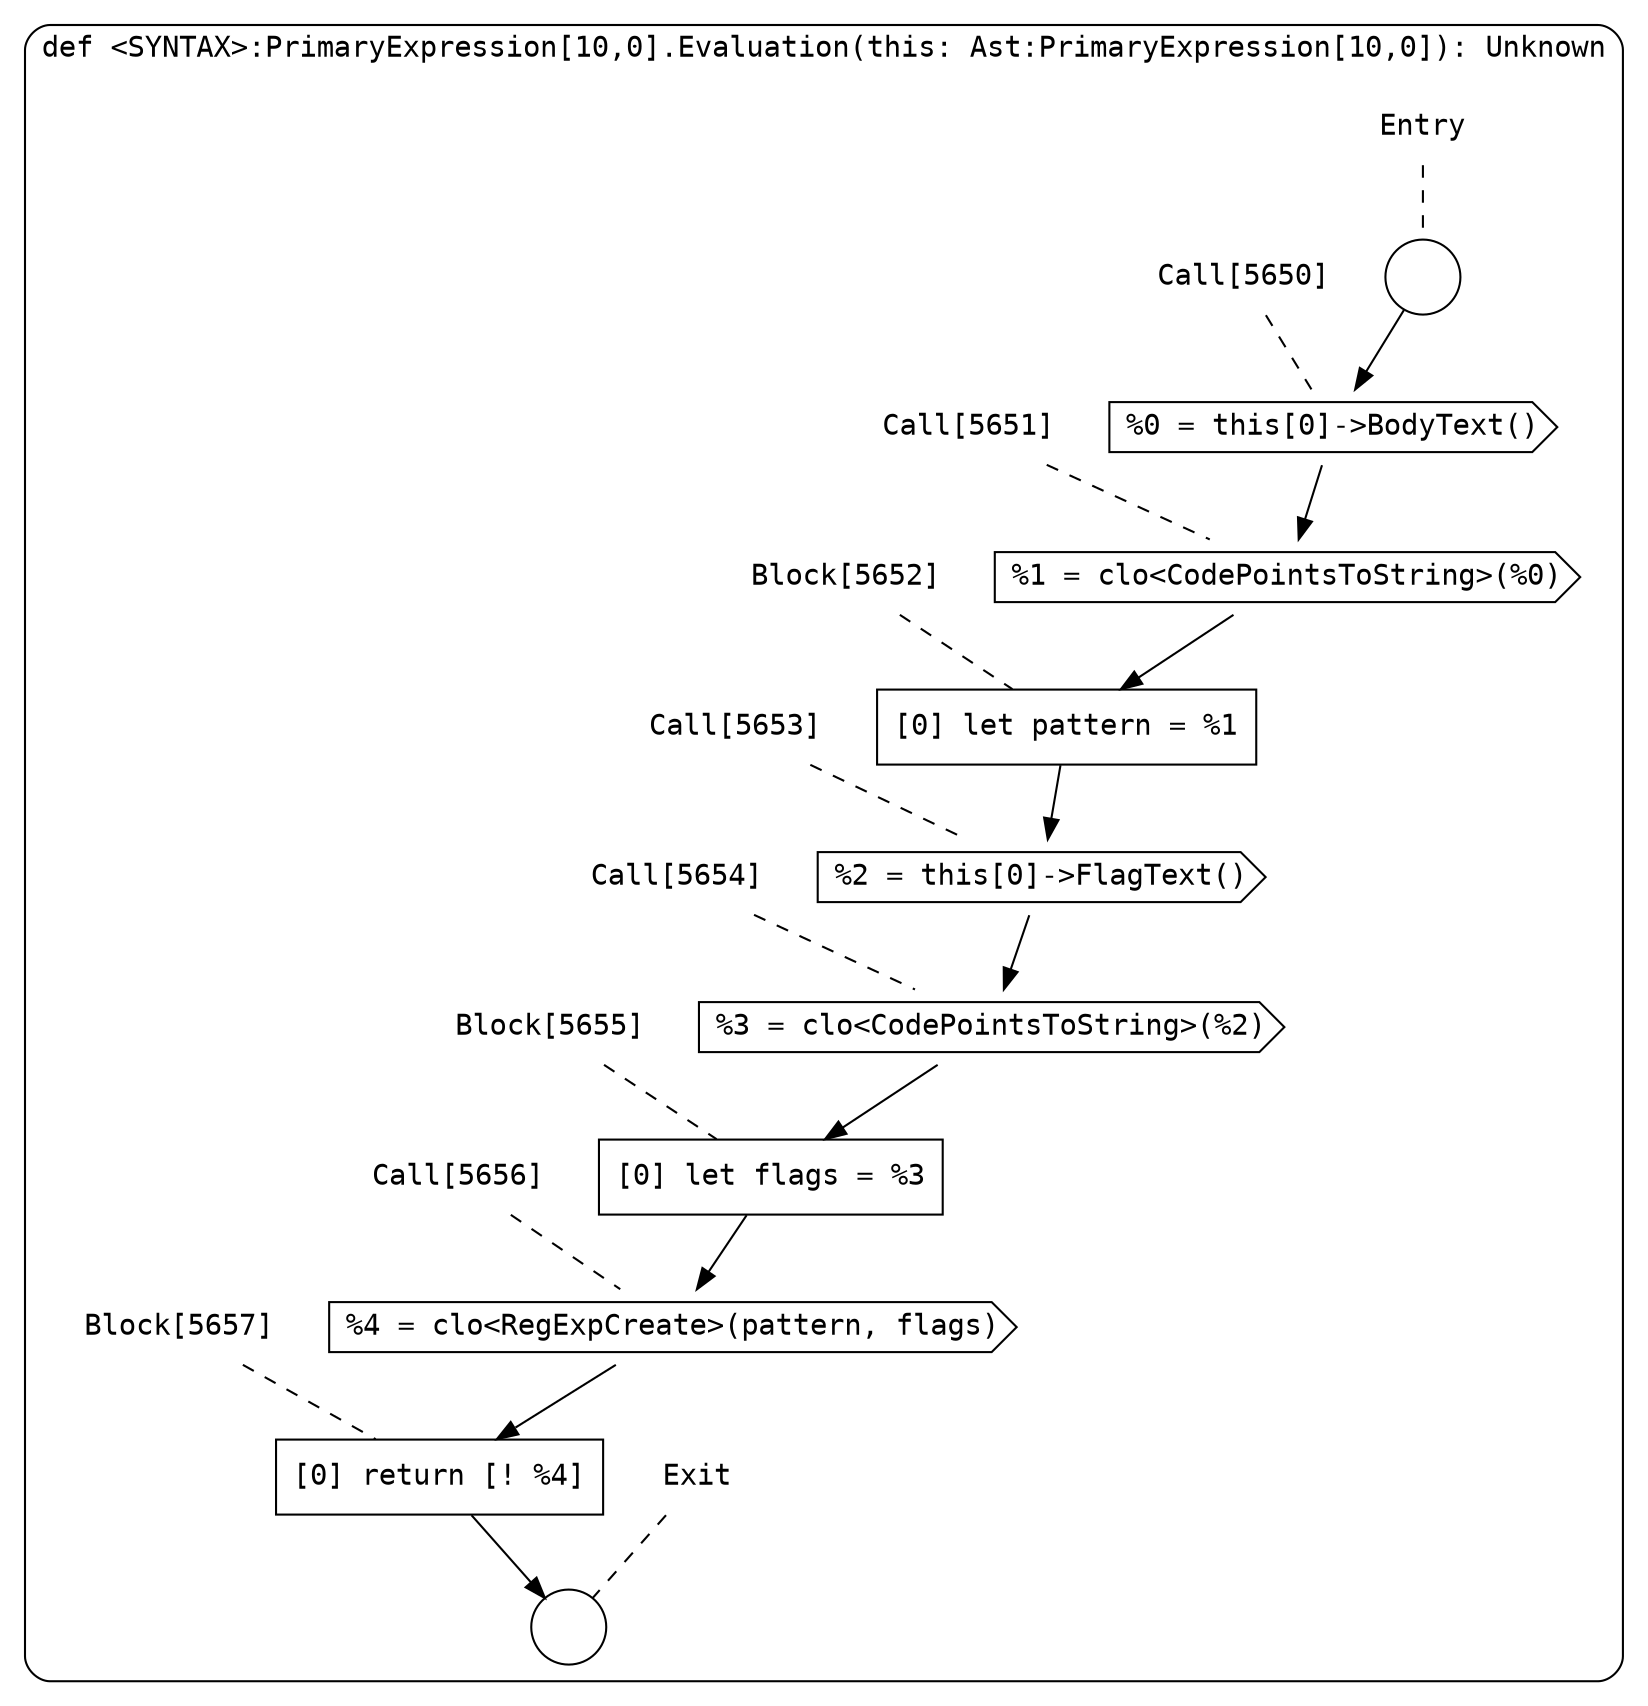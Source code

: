 digraph {
  graph [fontname = "Consolas"]
  node [fontname = "Consolas"]
  edge [fontname = "Consolas"]
  subgraph cluster1238 {
    label = "def <SYNTAX>:PrimaryExpression[10,0].Evaluation(this: Ast:PrimaryExpression[10,0]): Unknown"
    style = rounded
    cluster1238_entry_name [shape=none, label=<<font color="black">Entry</font>>]
    cluster1238_entry_name -> cluster1238_entry [arrowhead=none, color="black", style=dashed]
    cluster1238_entry [shape=circle label=" " color="black" fillcolor="white" style=filled]
    cluster1238_entry -> node5650 [color="black"]
    cluster1238_exit_name [shape=none, label=<<font color="black">Exit</font>>]
    cluster1238_exit_name -> cluster1238_exit [arrowhead=none, color="black", style=dashed]
    cluster1238_exit [shape=circle label=" " color="black" fillcolor="white" style=filled]
    node5650_name [shape=none, label=<<font color="black">Call[5650]</font>>]
    node5650_name -> node5650 [arrowhead=none, color="black", style=dashed]
    node5650 [shape=cds, label=<<font color="black">%0 = this[0]-&gt;BodyText()</font>> color="black" fillcolor="white", style=filled]
    node5650 -> node5651 [color="black"]
    node5651_name [shape=none, label=<<font color="black">Call[5651]</font>>]
    node5651_name -> node5651 [arrowhead=none, color="black", style=dashed]
    node5651 [shape=cds, label=<<font color="black">%1 = clo&lt;CodePointsToString&gt;(%0)</font>> color="black" fillcolor="white", style=filled]
    node5651 -> node5652 [color="black"]
    node5652_name [shape=none, label=<<font color="black">Block[5652]</font>>]
    node5652_name -> node5652 [arrowhead=none, color="black", style=dashed]
    node5652 [shape=box, label=<<font color="black">[0] let pattern = %1<BR ALIGN="LEFT"/></font>> color="black" fillcolor="white", style=filled]
    node5652 -> node5653 [color="black"]
    node5653_name [shape=none, label=<<font color="black">Call[5653]</font>>]
    node5653_name -> node5653 [arrowhead=none, color="black", style=dashed]
    node5653 [shape=cds, label=<<font color="black">%2 = this[0]-&gt;FlagText()</font>> color="black" fillcolor="white", style=filled]
    node5653 -> node5654 [color="black"]
    node5654_name [shape=none, label=<<font color="black">Call[5654]</font>>]
    node5654_name -> node5654 [arrowhead=none, color="black", style=dashed]
    node5654 [shape=cds, label=<<font color="black">%3 = clo&lt;CodePointsToString&gt;(%2)</font>> color="black" fillcolor="white", style=filled]
    node5654 -> node5655 [color="black"]
    node5655_name [shape=none, label=<<font color="black">Block[5655]</font>>]
    node5655_name -> node5655 [arrowhead=none, color="black", style=dashed]
    node5655 [shape=box, label=<<font color="black">[0] let flags = %3<BR ALIGN="LEFT"/></font>> color="black" fillcolor="white", style=filled]
    node5655 -> node5656 [color="black"]
    node5656_name [shape=none, label=<<font color="black">Call[5656]</font>>]
    node5656_name -> node5656 [arrowhead=none, color="black", style=dashed]
    node5656 [shape=cds, label=<<font color="black">%4 = clo&lt;RegExpCreate&gt;(pattern, flags)</font>> color="black" fillcolor="white", style=filled]
    node5656 -> node5657 [color="black"]
    node5657_name [shape=none, label=<<font color="black">Block[5657]</font>>]
    node5657_name -> node5657 [arrowhead=none, color="black", style=dashed]
    node5657 [shape=box, label=<<font color="black">[0] return [! %4]<BR ALIGN="LEFT"/></font>> color="black" fillcolor="white", style=filled]
    node5657 -> cluster1238_exit [color="black"]
  }
}